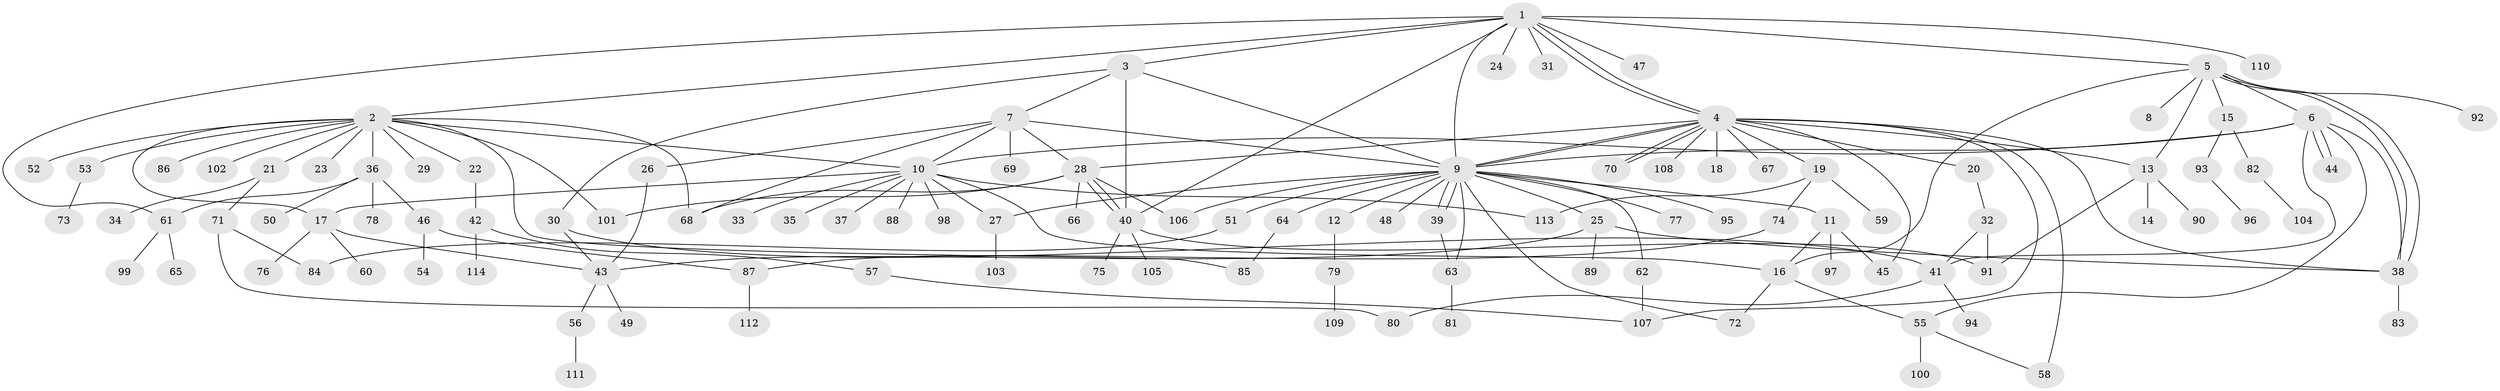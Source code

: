 // coarse degree distribution, {1: 0.7719298245614035, 3: 0.07017543859649122, 11: 0.017543859649122806, 4: 0.03508771929824561, 2: 0.05263157894736842, 6: 0.017543859649122806, 15: 0.017543859649122806, 28: 0.017543859649122806}
// Generated by graph-tools (version 1.1) at 2025/50/03/04/25 21:50:03]
// undirected, 114 vertices, 161 edges
graph export_dot {
graph [start="1"]
  node [color=gray90,style=filled];
  1;
  2;
  3;
  4;
  5;
  6;
  7;
  8;
  9;
  10;
  11;
  12;
  13;
  14;
  15;
  16;
  17;
  18;
  19;
  20;
  21;
  22;
  23;
  24;
  25;
  26;
  27;
  28;
  29;
  30;
  31;
  32;
  33;
  34;
  35;
  36;
  37;
  38;
  39;
  40;
  41;
  42;
  43;
  44;
  45;
  46;
  47;
  48;
  49;
  50;
  51;
  52;
  53;
  54;
  55;
  56;
  57;
  58;
  59;
  60;
  61;
  62;
  63;
  64;
  65;
  66;
  67;
  68;
  69;
  70;
  71;
  72;
  73;
  74;
  75;
  76;
  77;
  78;
  79;
  80;
  81;
  82;
  83;
  84;
  85;
  86;
  87;
  88;
  89;
  90;
  91;
  92;
  93;
  94;
  95;
  96;
  97;
  98;
  99;
  100;
  101;
  102;
  103;
  104;
  105;
  106;
  107;
  108;
  109;
  110;
  111;
  112;
  113;
  114;
  1 -- 2;
  1 -- 3;
  1 -- 4;
  1 -- 4;
  1 -- 5;
  1 -- 9;
  1 -- 24;
  1 -- 31;
  1 -- 40;
  1 -- 47;
  1 -- 61;
  1 -- 110;
  2 -- 10;
  2 -- 17;
  2 -- 21;
  2 -- 22;
  2 -- 23;
  2 -- 29;
  2 -- 36;
  2 -- 52;
  2 -- 53;
  2 -- 68;
  2 -- 85;
  2 -- 86;
  2 -- 101;
  2 -- 102;
  3 -- 7;
  3 -- 9;
  3 -- 30;
  3 -- 40;
  4 -- 9;
  4 -- 9;
  4 -- 13;
  4 -- 18;
  4 -- 19;
  4 -- 20;
  4 -- 28;
  4 -- 38;
  4 -- 45;
  4 -- 58;
  4 -- 67;
  4 -- 70;
  4 -- 70;
  4 -- 107;
  4 -- 108;
  5 -- 6;
  5 -- 8;
  5 -- 13;
  5 -- 15;
  5 -- 16;
  5 -- 38;
  5 -- 38;
  5 -- 92;
  6 -- 9;
  6 -- 10;
  6 -- 38;
  6 -- 41;
  6 -- 44;
  6 -- 44;
  6 -- 55;
  7 -- 9;
  7 -- 10;
  7 -- 26;
  7 -- 28;
  7 -- 68;
  7 -- 69;
  9 -- 11;
  9 -- 12;
  9 -- 25;
  9 -- 27;
  9 -- 39;
  9 -- 39;
  9 -- 48;
  9 -- 51;
  9 -- 62;
  9 -- 63;
  9 -- 64;
  9 -- 72;
  9 -- 77;
  9 -- 95;
  9 -- 106;
  10 -- 16;
  10 -- 17;
  10 -- 27;
  10 -- 33;
  10 -- 35;
  10 -- 37;
  10 -- 88;
  10 -- 98;
  10 -- 113;
  11 -- 16;
  11 -- 45;
  11 -- 97;
  12 -- 79;
  13 -- 14;
  13 -- 90;
  13 -- 91;
  15 -- 82;
  15 -- 93;
  16 -- 55;
  16 -- 72;
  17 -- 43;
  17 -- 60;
  17 -- 76;
  19 -- 59;
  19 -- 74;
  19 -- 113;
  20 -- 32;
  21 -- 34;
  21 -- 71;
  22 -- 42;
  25 -- 38;
  25 -- 43;
  25 -- 89;
  26 -- 43;
  27 -- 103;
  28 -- 40;
  28 -- 40;
  28 -- 66;
  28 -- 68;
  28 -- 101;
  28 -- 106;
  30 -- 41;
  30 -- 43;
  32 -- 41;
  32 -- 91;
  36 -- 46;
  36 -- 50;
  36 -- 61;
  36 -- 78;
  38 -- 83;
  39 -- 63;
  40 -- 75;
  40 -- 91;
  40 -- 105;
  41 -- 80;
  41 -- 94;
  42 -- 57;
  42 -- 114;
  43 -- 49;
  43 -- 56;
  46 -- 54;
  46 -- 87;
  51 -- 84;
  53 -- 73;
  55 -- 58;
  55 -- 100;
  56 -- 111;
  57 -- 107;
  61 -- 65;
  61 -- 99;
  62 -- 107;
  63 -- 81;
  64 -- 85;
  71 -- 80;
  71 -- 84;
  74 -- 87;
  79 -- 109;
  82 -- 104;
  87 -- 112;
  93 -- 96;
}
